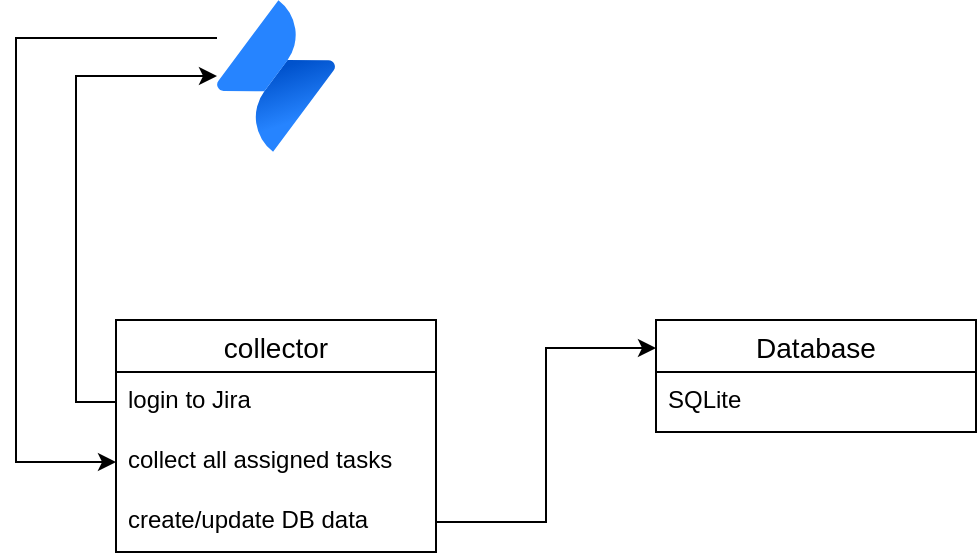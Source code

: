<mxfile version="13.7.5" type="github">
  <diagram id="_AS5JHE4I_o_HhQv781U" name="Page-1">
    <mxGraphModel dx="868" dy="459" grid="1" gridSize="10" guides="1" tooltips="1" connect="1" arrows="1" fold="1" page="1" pageScale="1" pageWidth="850" pageHeight="1100" math="0" shadow="0">
      <root>
        <mxCell id="0" />
        <mxCell id="1" parent="0" />
        <mxCell id="91Wu8gecrPZZ7uKuCeFr-1" value="collector" style="swimlane;fontStyle=0;childLayout=stackLayout;horizontal=1;startSize=26;horizontalStack=0;resizeParent=1;resizeParentMax=0;resizeLast=0;collapsible=1;marginBottom=0;align=center;fontSize=14;" vertex="1" parent="1">
          <mxGeometry x="340" y="180" width="160" height="116" as="geometry">
            <mxRectangle x="340" y="180" width="80" height="26" as="alternateBounds" />
          </mxGeometry>
        </mxCell>
        <mxCell id="91Wu8gecrPZZ7uKuCeFr-2" value="login to Jira" style="text;strokeColor=none;fillColor=none;spacingLeft=4;spacingRight=4;overflow=hidden;rotatable=0;points=[[0,0.5],[1,0.5]];portConstraint=eastwest;fontSize=12;" vertex="1" parent="91Wu8gecrPZZ7uKuCeFr-1">
          <mxGeometry y="26" width="160" height="30" as="geometry" />
        </mxCell>
        <mxCell id="91Wu8gecrPZZ7uKuCeFr-3" value="collect all assigned tasks" style="text;strokeColor=none;fillColor=none;spacingLeft=4;spacingRight=4;overflow=hidden;rotatable=0;points=[[0,0.5],[1,0.5]];portConstraint=eastwest;fontSize=12;" vertex="1" parent="91Wu8gecrPZZ7uKuCeFr-1">
          <mxGeometry y="56" width="160" height="30" as="geometry" />
        </mxCell>
        <mxCell id="91Wu8gecrPZZ7uKuCeFr-4" value="create/update DB data" style="text;strokeColor=none;fillColor=none;spacingLeft=4;spacingRight=4;overflow=hidden;rotatable=0;points=[[0,0.5],[1,0.5]];portConstraint=eastwest;fontSize=12;" vertex="1" parent="91Wu8gecrPZZ7uKuCeFr-1">
          <mxGeometry y="86" width="160" height="30" as="geometry" />
        </mxCell>
        <mxCell id="91Wu8gecrPZZ7uKuCeFr-20" style="edgeStyle=orthogonalEdgeStyle;rounded=0;orthogonalLoop=1;jettySize=auto;html=1;exitX=0;exitY=0.25;exitDx=0;exitDy=0;entryX=0;entryY=0.5;entryDx=0;entryDy=0;" edge="1" parent="1" source="91Wu8gecrPZZ7uKuCeFr-10" target="91Wu8gecrPZZ7uKuCeFr-3">
          <mxGeometry relative="1" as="geometry">
            <Array as="points">
              <mxPoint x="290" y="39" />
              <mxPoint x="290" y="251" />
            </Array>
          </mxGeometry>
        </mxCell>
        <mxCell id="91Wu8gecrPZZ7uKuCeFr-10" value="" style="image;image=img/lib/atlassian/Jira_Service_Desk_Logo.svg;" vertex="1" parent="1">
          <mxGeometry x="390.5" y="20" width="59" height="76" as="geometry" />
        </mxCell>
        <mxCell id="91Wu8gecrPZZ7uKuCeFr-15" value="Database" style="swimlane;fontStyle=0;childLayout=stackLayout;horizontal=1;startSize=26;horizontalStack=0;resizeParent=1;resizeParentMax=0;resizeLast=0;collapsible=1;marginBottom=0;align=center;fontSize=14;" vertex="1" parent="1">
          <mxGeometry x="610" y="180" width="160" height="56" as="geometry" />
        </mxCell>
        <mxCell id="91Wu8gecrPZZ7uKuCeFr-16" value="SQLite" style="text;strokeColor=none;fillColor=none;spacingLeft=4;spacingRight=4;overflow=hidden;rotatable=0;points=[[0,0.5],[1,0.5]];portConstraint=eastwest;fontSize=12;" vertex="1" parent="91Wu8gecrPZZ7uKuCeFr-15">
          <mxGeometry y="26" width="160" height="30" as="geometry" />
        </mxCell>
        <mxCell id="91Wu8gecrPZZ7uKuCeFr-19" style="edgeStyle=orthogonalEdgeStyle;rounded=0;orthogonalLoop=1;jettySize=auto;html=1;exitX=0;exitY=0.5;exitDx=0;exitDy=0;entryX=0;entryY=0.5;entryDx=0;entryDy=0;" edge="1" parent="1" source="91Wu8gecrPZZ7uKuCeFr-2" target="91Wu8gecrPZZ7uKuCeFr-10">
          <mxGeometry relative="1" as="geometry" />
        </mxCell>
        <mxCell id="91Wu8gecrPZZ7uKuCeFr-21" style="edgeStyle=orthogonalEdgeStyle;rounded=0;orthogonalLoop=1;jettySize=auto;html=1;exitX=1;exitY=0.5;exitDx=0;exitDy=0;entryX=0;entryY=0.25;entryDx=0;entryDy=0;" edge="1" parent="1" source="91Wu8gecrPZZ7uKuCeFr-4" target="91Wu8gecrPZZ7uKuCeFr-15">
          <mxGeometry relative="1" as="geometry" />
        </mxCell>
      </root>
    </mxGraphModel>
  </diagram>
</mxfile>
